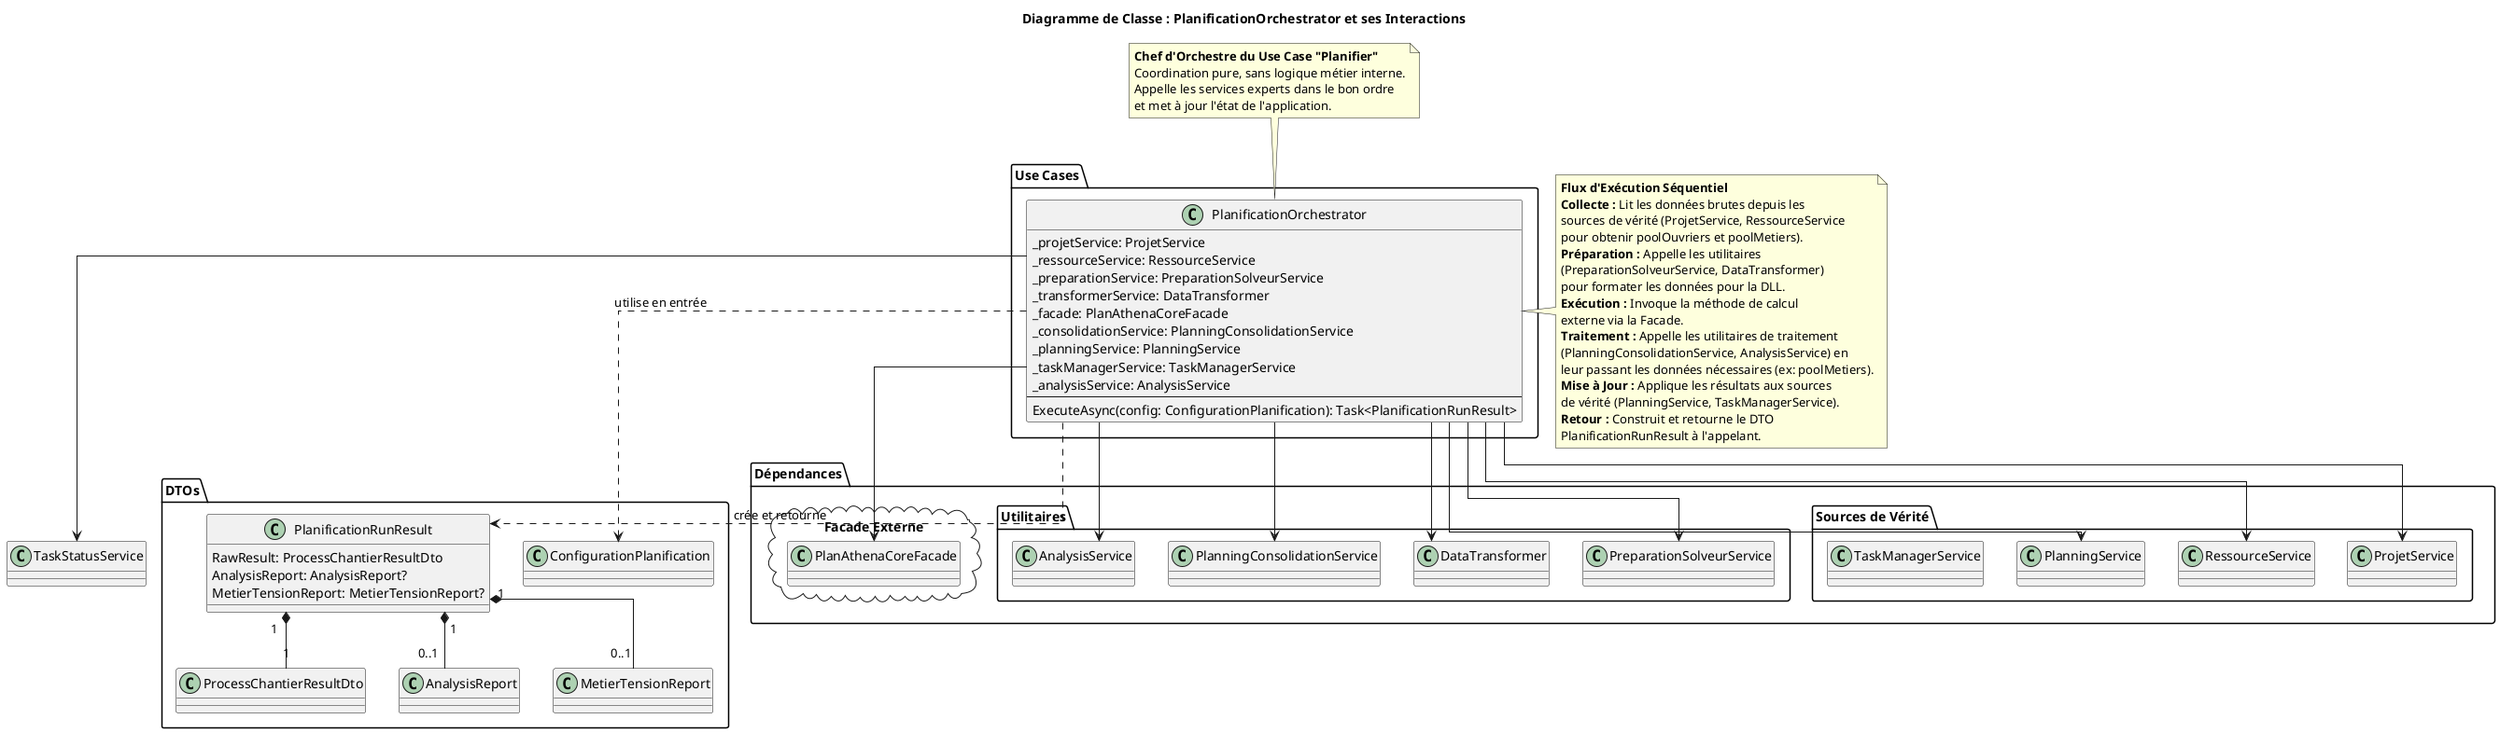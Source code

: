 @startuml
' --- Configuration ---

skinparam linetype ortho
skinparam classAttributeIconSize 0
skinparam shadowing false
title Diagramme de Classe : PlanificationOrchestrator et ses Interactions
package "DTOs" {
class ConfigurationPlanification
class "PlanificationRunResult" as RunResult {
RawResult: ProcessChantierResultDto
AnalysisReport: AnalysisReport?
MetierTensionReport: MetierTensionReport?
}
class ProcessChantierResultDto
class AnalysisReport
class MetierTensionReport
}
package "Use Cases" {
class PlanificationOrchestrator {
' --- Dépendances Injectées ---
_projetService: ProjetService
_ressourceService: RessourceService
_preparationService: PreparationSolveurService
_transformerService: DataTransformer
_facade: PlanAthenaCoreFacade
_consolidationService: PlanningConsolidationService
_planningService: PlanningService
_taskManagerService: TaskManagerService
_analysisService: AnalysisService
--
' --- Méthode Publique ---
ExecuteAsync(config: ConfigurationPlanification): Task<PlanificationRunResult>
}
}
package "Dépendances" {
package "Sources de Vérité" <<Folder>> {
class ProjetService
class RessourceService
class PlanningService
class TaskManagerService
}
package "Utilitaires" <<Folder>> {
class PreparationSolveurService
class DataTransformer
class PlanningConsolidationService
class AnalysisService
}
package "Facade Externe" <<Cloud>> {
class PlanAthenaCoreFacade
}
}
' --- Relations de Dépendance et d'Utilisation ---
PlanificationOrchestrator --> ProjetService
PlanificationOrchestrator --> RessourceService
PlanificationOrchestrator --> PreparationSolveurService
PlanificationOrchestrator --> DataTransformer
PlanificationOrchestrator --> PlanAthenaCoreFacade
PlanificationOrchestrator --> PlanningConsolidationService
PlanificationOrchestrator --> PlanningService
PlanificationOrchestrator --> TaskStatusService
PlanificationOrchestrator --> AnalysisService
PlanificationOrchestrator ..> ConfigurationPlanification : "utilise en entrée"
PlanificationOrchestrator ..> RunResult : "crée et retourne"
' --- Relations de Composition du DTO de Sortie ---
RunResult "1" *-- "1" ProcessChantierResultDto
RunResult "1" *-- "0..1" AnalysisReport
RunResult "1" *-- "0..1" MetierTensionReport
note top of PlanificationOrchestrator
<b>Chef d'Orchestre du Use Case "Planifier"</b>
Coordination pure, sans logique métier interne.
Appelle les services experts dans le bon ordre
et met à jour l'état de l'application.
end note
note right of PlanificationOrchestrator
<b>Flux d'Exécution Séquentiel</b>
<b>Collecte :</b> Lit les données brutes depuis les
sources de vérité (ProjetService, RessourceService
pour obtenir poolOuvriers et poolMetiers).
<b>Préparation :</b> Appelle les utilitaires
(PreparationSolveurService, DataTransformer)
pour formater les données pour la DLL.
<b>Exécution :</b> Invoque la méthode de calcul
externe via la Facade.
<b>Traitement :</b> Appelle les utilitaires de traitement
(PlanningConsolidationService, AnalysisService) en
leur passant les données nécessaires (ex: poolMetiers).
<b>Mise à Jour :</b> Applique les résultats aux sources
de vérité (PlanningService, TaskManagerService).
<b>Retour :</b> Construit et retourne le DTO
PlanificationRunResult à l'appelant.
end note
@enduml